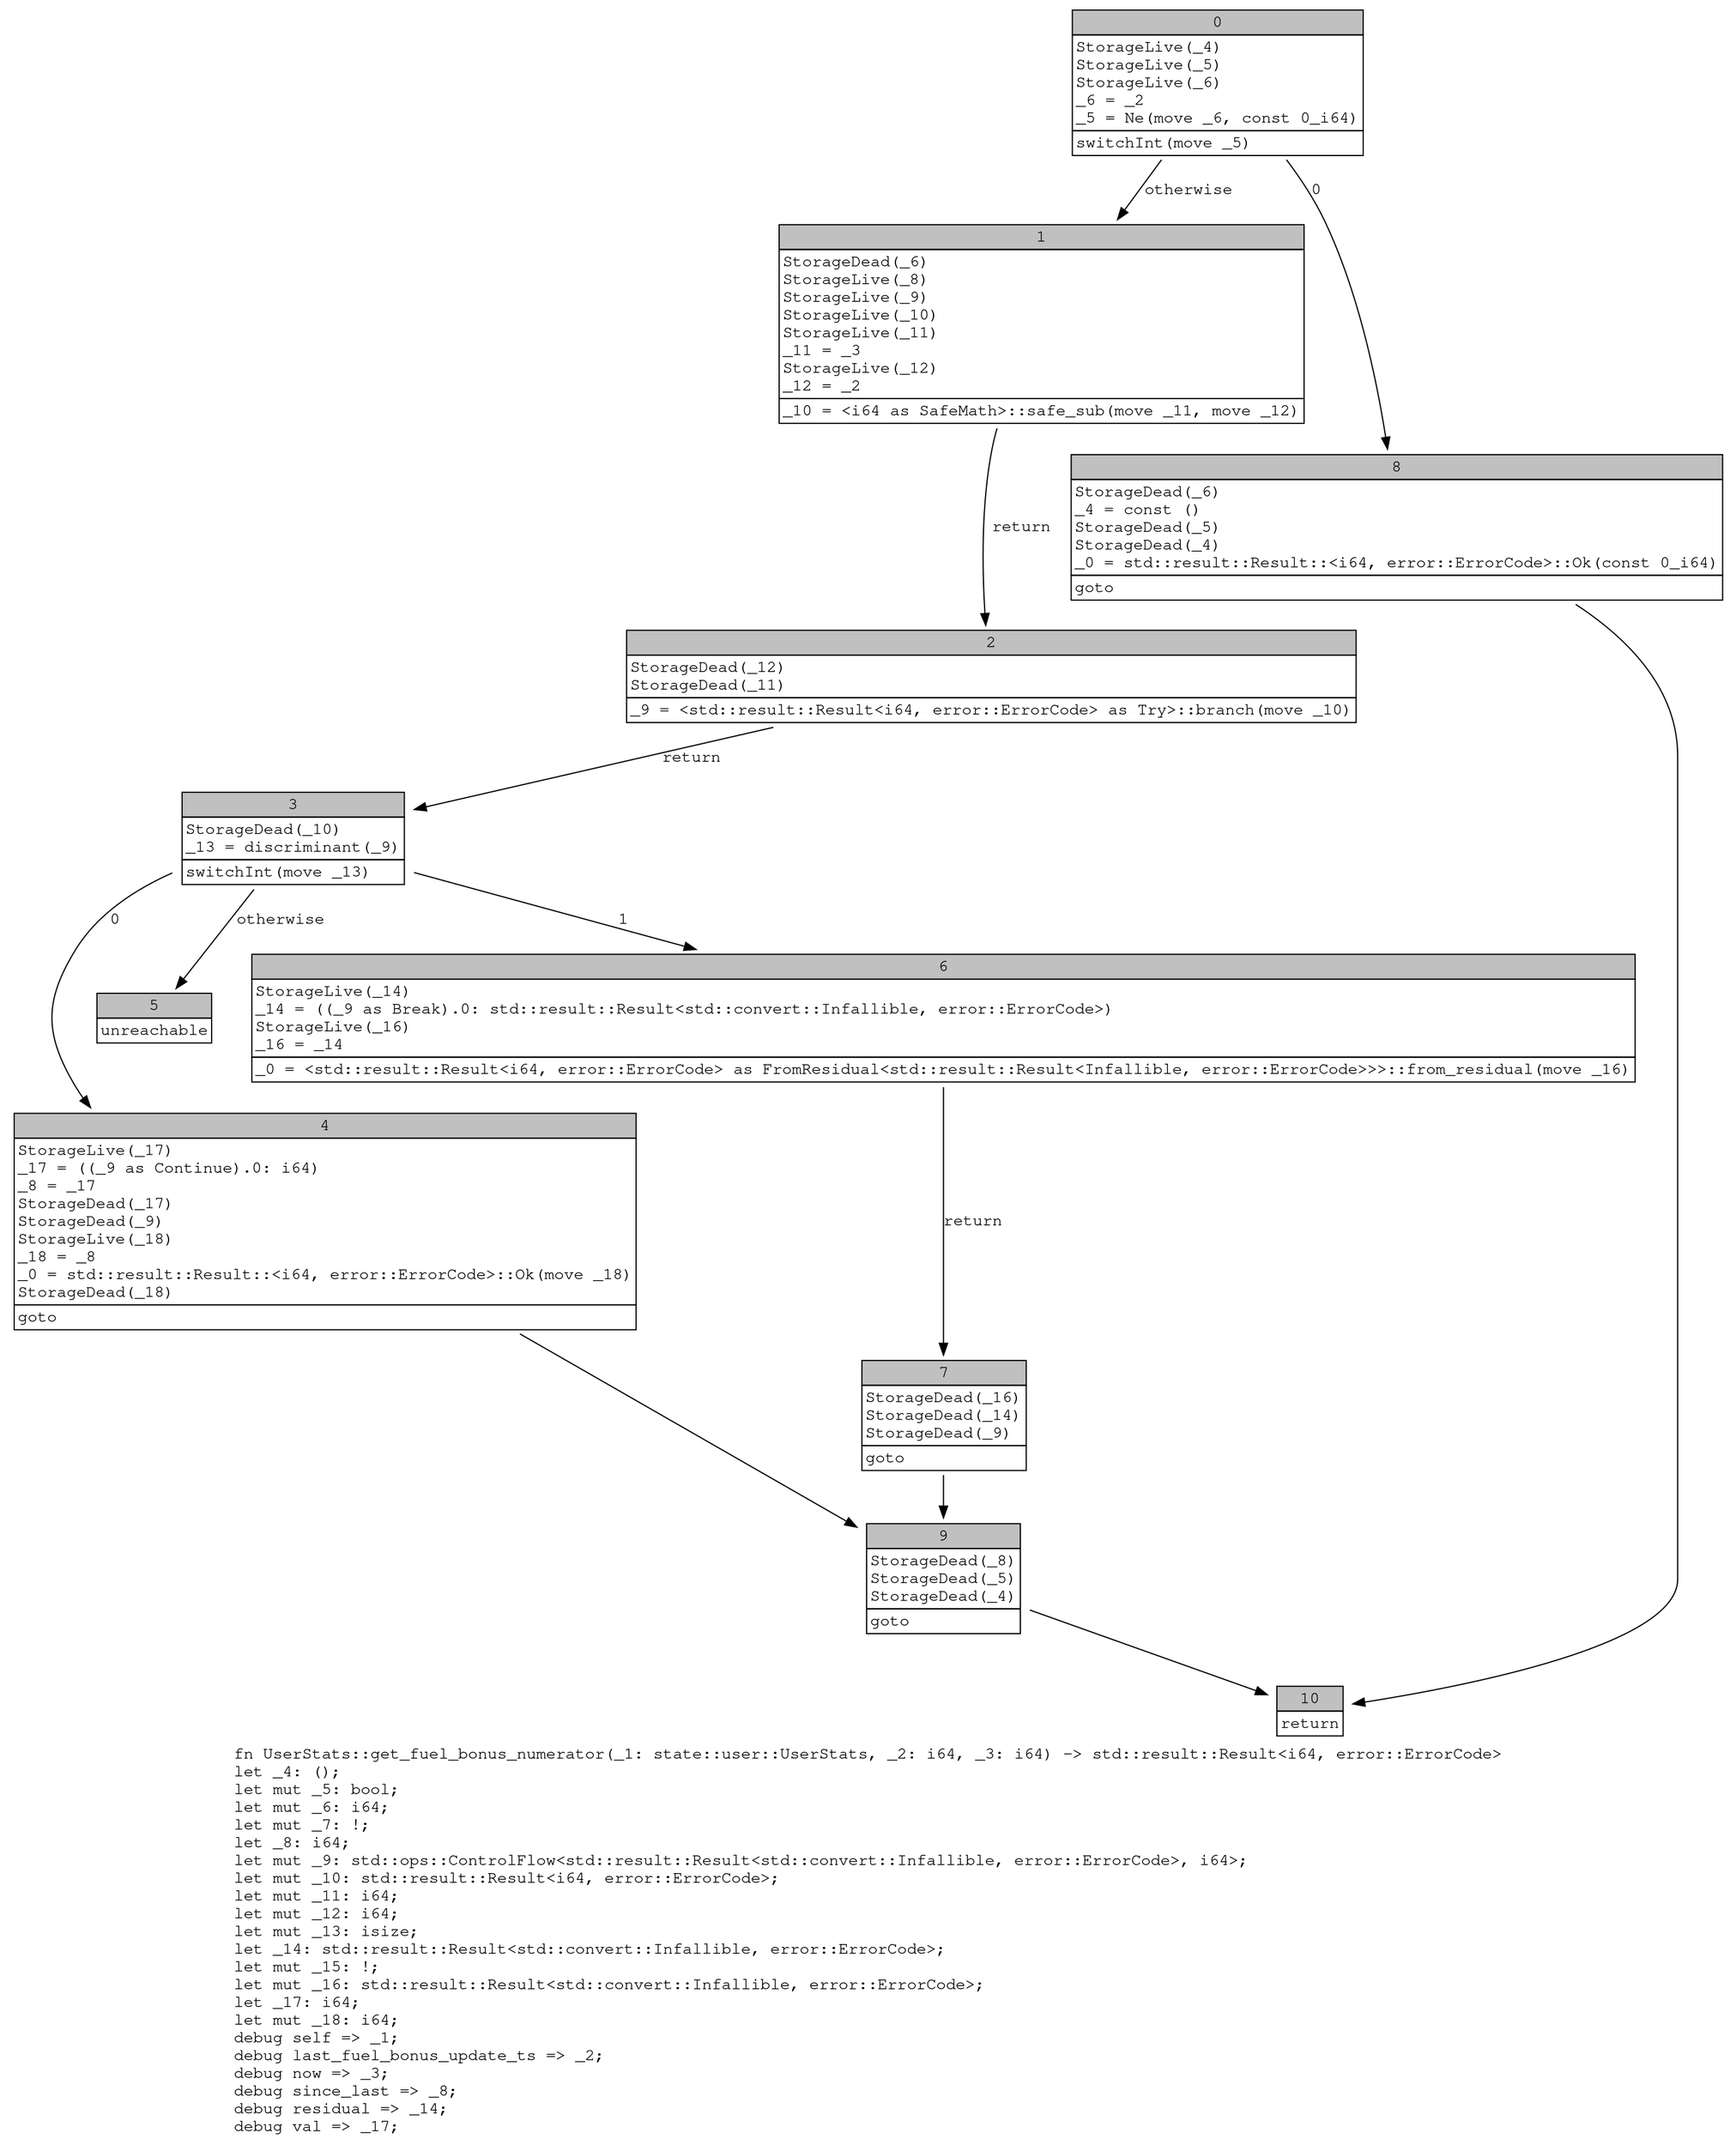 digraph Mir_0_4410 {
    graph [fontname="Courier, monospace"];
    node [fontname="Courier, monospace"];
    edge [fontname="Courier, monospace"];
    label=<fn UserStats::get_fuel_bonus_numerator(_1: state::user::UserStats, _2: i64, _3: i64) -&gt; std::result::Result&lt;i64, error::ErrorCode&gt;<br align="left"/>let _4: ();<br align="left"/>let mut _5: bool;<br align="left"/>let mut _6: i64;<br align="left"/>let mut _7: !;<br align="left"/>let _8: i64;<br align="left"/>let mut _9: std::ops::ControlFlow&lt;std::result::Result&lt;std::convert::Infallible, error::ErrorCode&gt;, i64&gt;;<br align="left"/>let mut _10: std::result::Result&lt;i64, error::ErrorCode&gt;;<br align="left"/>let mut _11: i64;<br align="left"/>let mut _12: i64;<br align="left"/>let mut _13: isize;<br align="left"/>let _14: std::result::Result&lt;std::convert::Infallible, error::ErrorCode&gt;;<br align="left"/>let mut _15: !;<br align="left"/>let mut _16: std::result::Result&lt;std::convert::Infallible, error::ErrorCode&gt;;<br align="left"/>let _17: i64;<br align="left"/>let mut _18: i64;<br align="left"/>debug self =&gt; _1;<br align="left"/>debug last_fuel_bonus_update_ts =&gt; _2;<br align="left"/>debug now =&gt; _3;<br align="left"/>debug since_last =&gt; _8;<br align="left"/>debug residual =&gt; _14;<br align="left"/>debug val =&gt; _17;<br align="left"/>>;
    bb0__0_4410 [shape="none", label=<<table border="0" cellborder="1" cellspacing="0"><tr><td bgcolor="gray" align="center" colspan="1">0</td></tr><tr><td align="left" balign="left">StorageLive(_4)<br/>StorageLive(_5)<br/>StorageLive(_6)<br/>_6 = _2<br/>_5 = Ne(move _6, const 0_i64)<br/></td></tr><tr><td align="left">switchInt(move _5)</td></tr></table>>];
    bb1__0_4410 [shape="none", label=<<table border="0" cellborder="1" cellspacing="0"><tr><td bgcolor="gray" align="center" colspan="1">1</td></tr><tr><td align="left" balign="left">StorageDead(_6)<br/>StorageLive(_8)<br/>StorageLive(_9)<br/>StorageLive(_10)<br/>StorageLive(_11)<br/>_11 = _3<br/>StorageLive(_12)<br/>_12 = _2<br/></td></tr><tr><td align="left">_10 = &lt;i64 as SafeMath&gt;::safe_sub(move _11, move _12)</td></tr></table>>];
    bb2__0_4410 [shape="none", label=<<table border="0" cellborder="1" cellspacing="0"><tr><td bgcolor="gray" align="center" colspan="1">2</td></tr><tr><td align="left" balign="left">StorageDead(_12)<br/>StorageDead(_11)<br/></td></tr><tr><td align="left">_9 = &lt;std::result::Result&lt;i64, error::ErrorCode&gt; as Try&gt;::branch(move _10)</td></tr></table>>];
    bb3__0_4410 [shape="none", label=<<table border="0" cellborder="1" cellspacing="0"><tr><td bgcolor="gray" align="center" colspan="1">3</td></tr><tr><td align="left" balign="left">StorageDead(_10)<br/>_13 = discriminant(_9)<br/></td></tr><tr><td align="left">switchInt(move _13)</td></tr></table>>];
    bb4__0_4410 [shape="none", label=<<table border="0" cellborder="1" cellspacing="0"><tr><td bgcolor="gray" align="center" colspan="1">4</td></tr><tr><td align="left" balign="left">StorageLive(_17)<br/>_17 = ((_9 as Continue).0: i64)<br/>_8 = _17<br/>StorageDead(_17)<br/>StorageDead(_9)<br/>StorageLive(_18)<br/>_18 = _8<br/>_0 = std::result::Result::&lt;i64, error::ErrorCode&gt;::Ok(move _18)<br/>StorageDead(_18)<br/></td></tr><tr><td align="left">goto</td></tr></table>>];
    bb5__0_4410 [shape="none", label=<<table border="0" cellborder="1" cellspacing="0"><tr><td bgcolor="gray" align="center" colspan="1">5</td></tr><tr><td align="left">unreachable</td></tr></table>>];
    bb6__0_4410 [shape="none", label=<<table border="0" cellborder="1" cellspacing="0"><tr><td bgcolor="gray" align="center" colspan="1">6</td></tr><tr><td align="left" balign="left">StorageLive(_14)<br/>_14 = ((_9 as Break).0: std::result::Result&lt;std::convert::Infallible, error::ErrorCode&gt;)<br/>StorageLive(_16)<br/>_16 = _14<br/></td></tr><tr><td align="left">_0 = &lt;std::result::Result&lt;i64, error::ErrorCode&gt; as FromResidual&lt;std::result::Result&lt;Infallible, error::ErrorCode&gt;&gt;&gt;::from_residual(move _16)</td></tr></table>>];
    bb7__0_4410 [shape="none", label=<<table border="0" cellborder="1" cellspacing="0"><tr><td bgcolor="gray" align="center" colspan="1">7</td></tr><tr><td align="left" balign="left">StorageDead(_16)<br/>StorageDead(_14)<br/>StorageDead(_9)<br/></td></tr><tr><td align="left">goto</td></tr></table>>];
    bb8__0_4410 [shape="none", label=<<table border="0" cellborder="1" cellspacing="0"><tr><td bgcolor="gray" align="center" colspan="1">8</td></tr><tr><td align="left" balign="left">StorageDead(_6)<br/>_4 = const ()<br/>StorageDead(_5)<br/>StorageDead(_4)<br/>_0 = std::result::Result::&lt;i64, error::ErrorCode&gt;::Ok(const 0_i64)<br/></td></tr><tr><td align="left">goto</td></tr></table>>];
    bb9__0_4410 [shape="none", label=<<table border="0" cellborder="1" cellspacing="0"><tr><td bgcolor="gray" align="center" colspan="1">9</td></tr><tr><td align="left" balign="left">StorageDead(_8)<br/>StorageDead(_5)<br/>StorageDead(_4)<br/></td></tr><tr><td align="left">goto</td></tr></table>>];
    bb10__0_4410 [shape="none", label=<<table border="0" cellborder="1" cellspacing="0"><tr><td bgcolor="gray" align="center" colspan="1">10</td></tr><tr><td align="left">return</td></tr></table>>];
    bb0__0_4410 -> bb8__0_4410 [label="0"];
    bb0__0_4410 -> bb1__0_4410 [label="otherwise"];
    bb1__0_4410 -> bb2__0_4410 [label="return"];
    bb2__0_4410 -> bb3__0_4410 [label="return"];
    bb3__0_4410 -> bb4__0_4410 [label="0"];
    bb3__0_4410 -> bb6__0_4410 [label="1"];
    bb3__0_4410 -> bb5__0_4410 [label="otherwise"];
    bb4__0_4410 -> bb9__0_4410 [label=""];
    bb6__0_4410 -> bb7__0_4410 [label="return"];
    bb7__0_4410 -> bb9__0_4410 [label=""];
    bb8__0_4410 -> bb10__0_4410 [label=""];
    bb9__0_4410 -> bb10__0_4410 [label=""];
}
